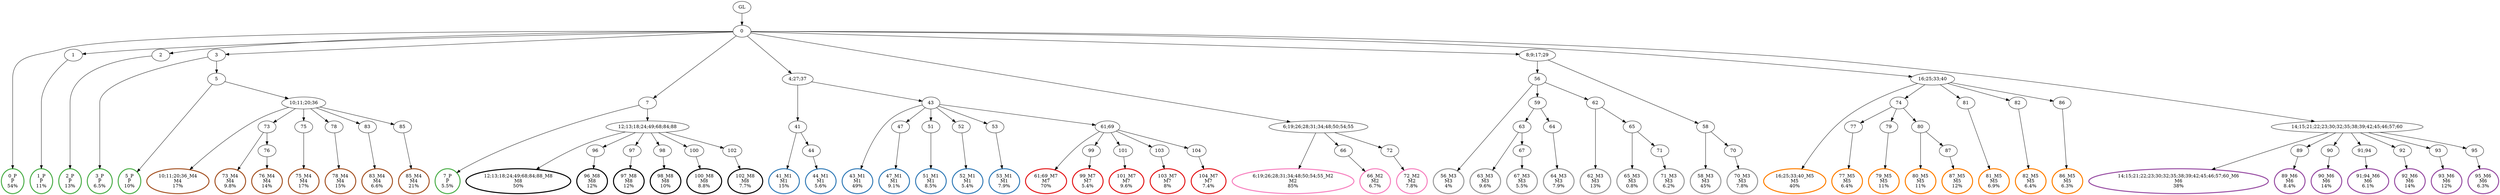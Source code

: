 digraph T {
	{
		rank=same
		118 [penwidth=3,colorscheme=set19,color=3,label="0_P\nP\n54%"]
		116 [penwidth=3,colorscheme=set19,color=3,label="1_P\nP\n11%"]
		114 [penwidth=3,colorscheme=set19,color=3,label="2_P\nP\n13%"]
		112 [penwidth=3,colorscheme=set19,color=3,label="3_P\nP\n6.5%"]
		110 [penwidth=3,colorscheme=set19,color=3,label="5_P\nP\n10%"]
		108 [penwidth=3,colorscheme=set19,color=3,label="7_P\nP\n5.5%"]
		105 [penwidth=3,colorscheme=set19,color=2,label="41_M1\nM1\n15%"]
		103 [penwidth=3,colorscheme=set19,color=2,label="44_M1\nM1\n5.6%"]
		101 [penwidth=3,colorscheme=set19,color=2,label="43_M1\nM1\n49%"]
		99 [penwidth=3,colorscheme=set19,color=2,label="47_M1\nM1\n9.1%"]
		97 [penwidth=3,colorscheme=set19,color=2,label="51_M1\nM1\n8.5%"]
		95 [penwidth=3,colorscheme=set19,color=2,label="52_M1\nM1\n5.4%"]
		93 [penwidth=3,colorscheme=set19,color=2,label="53_M1\nM1\n7.9%"]
		91 [penwidth=3,colorscheme=set19,color=8,label="6;19;26;28;31;34;48;50;54;55_M2\nM2\n85%"]
		89 [penwidth=3,colorscheme=set19,color=8,label="66_M2\nM2\n6.7%"]
		87 [penwidth=3,colorscheme=set19,color=8,label="72_M2\nM2\n7.8%"]
		84 [penwidth=3,colorscheme=set19,color=9,label="56_M3\nM3\n4%"]
		81 [penwidth=3,colorscheme=set19,color=9,label="63_M3\nM3\n9.6%"]
		79 [penwidth=3,colorscheme=set19,color=9,label="67_M3\nM3\n5.5%"]
		77 [penwidth=3,colorscheme=set19,color=9,label="64_M3\nM3\n7.9%"]
		75 [penwidth=3,colorscheme=set19,color=9,label="62_M3\nM3\n13%"]
		73 [penwidth=3,colorscheme=set19,color=9,label="65_M3\nM3\n0.8%"]
		71 [penwidth=3,colorscheme=set19,color=9,label="71_M3\nM3\n6.2%"]
		69 [penwidth=3,colorscheme=set19,color=9,label="58_M3\nM3\n45%"]
		67 [penwidth=3,colorscheme=set19,color=9,label="70_M3\nM3\n7.8%"]
		65 [penwidth=3,colorscheme=set19,color=7,label="10;11;20;36_M4\nM4\n17%"]
		63 [penwidth=3,colorscheme=set19,color=7,label="73_M4\nM4\n9.8%"]
		61 [penwidth=3,colorscheme=set19,color=7,label="76_M4\nM4\n14%"]
		59 [penwidth=3,colorscheme=set19,color=7,label="75_M4\nM4\n17%"]
		57 [penwidth=3,colorscheme=set19,color=7,label="78_M4\nM4\n15%"]
		55 [penwidth=3,colorscheme=set19,color=7,label="83_M4\nM4\n6.6%"]
		53 [penwidth=3,colorscheme=set19,color=7,label="85_M4\nM4\n21%"]
		51 [penwidth=3,colorscheme=set19,color=5,label="16;25;33;40_M5\nM5\n40%"]
		48 [penwidth=3,colorscheme=set19,color=5,label="77_M5\nM5\n6.4%"]
		46 [penwidth=3,colorscheme=set19,color=5,label="79_M5\nM5\n11%"]
		44 [penwidth=3,colorscheme=set19,color=5,label="80_M5\nM5\n11%"]
		42 [penwidth=3,colorscheme=set19,color=5,label="87_M5\nM5\n12%"]
		40 [penwidth=3,colorscheme=set19,color=5,label="81_M5\nM5\n6.9%"]
		38 [penwidth=3,colorscheme=set19,color=5,label="82_M5\nM5\n6.4%"]
		36 [penwidth=3,colorscheme=set19,color=5,label="86_M5\nM5\n6.3%"]
		34 [penwidth=3,colorscheme=set19,color=4,label="14;15;21;22;23;30;32;35;38;39;42;45;46;57;60_M6\nM6\n38%"]
		32 [penwidth=3,colorscheme=set19,color=4,label="89_M6\nM6\n8.4%"]
		30 [penwidth=3,colorscheme=set19,color=4,label="90_M6\nM6\n14%"]
		28 [penwidth=3,colorscheme=set19,color=4,label="91;94_M6\nM6\n6.1%"]
		26 [penwidth=3,colorscheme=set19,color=4,label="92_M6\nM6\n14%"]
		24 [penwidth=3,colorscheme=set19,color=4,label="93_M6\nM6\n12%"]
		22 [penwidth=3,colorscheme=set19,color=4,label="95_M6\nM6\n6.3%"]
		20 [penwidth=3,colorscheme=set19,color=1,label="61;69_M7\nM7\n70%"]
		18 [penwidth=3,colorscheme=set19,color=1,label="99_M7\nM7\n5.4%"]
		16 [penwidth=3,colorscheme=set19,color=1,label="101_M7\nM7\n9.6%"]
		14 [penwidth=3,colorscheme=set19,color=1,label="103_M7\nM7\n8%"]
		12 [penwidth=3,colorscheme=set19,color=1,label="104_M7\nM7\n7.4%"]
		10 [penwidth=3,colorscheme=set19,color=10,label="12;13;18;24;49;68;84;88_M8\nM8\n50%"]
		8 [penwidth=3,colorscheme=set19,color=10,label="96_M8\nM8\n12%"]
		6 [penwidth=3,colorscheme=set19,color=10,label="97_M8\nM8\n12%"]
		4 [penwidth=3,colorscheme=set19,color=10,label="98_M8\nM8\n10%"]
		2 [penwidth=3,colorscheme=set19,color=10,label="100_M8\nM8\n8.8%"]
		0 [penwidth=3,colorscheme=set19,color=10,label="102_M8\nM8\n7.7%"]
	}
	120 [label="GL"]
	119 [label="0"]
	117 [label="1"]
	115 [label="2"]
	113 [label="3"]
	111 [label="5"]
	109 [label="7"]
	107 [label="4;27;37"]
	106 [label="41"]
	104 [label="44"]
	102 [label="43"]
	100 [label="47"]
	98 [label="51"]
	96 [label="52"]
	94 [label="53"]
	92 [label="6;19;26;28;31;34;48;50;54;55"]
	90 [label="66"]
	88 [label="72"]
	86 [label="8;9;17;29"]
	85 [label="56"]
	83 [label="59"]
	82 [label="63"]
	80 [label="67"]
	78 [label="64"]
	76 [label="62"]
	74 [label="65"]
	72 [label="71"]
	70 [label="58"]
	68 [label="70"]
	66 [label="10;11;20;36"]
	64 [label="73"]
	62 [label="76"]
	60 [label="75"]
	58 [label="78"]
	56 [label="83"]
	54 [label="85"]
	52 [label="16;25;33;40"]
	50 [label="74"]
	49 [label="77"]
	47 [label="79"]
	45 [label="80"]
	43 [label="87"]
	41 [label="81"]
	39 [label="82"]
	37 [label="86"]
	35 [label="14;15;21;22;23;30;32;35;38;39;42;45;46;57;60"]
	33 [label="89"]
	31 [label="90"]
	29 [label="91;94"]
	27 [label="92"]
	25 [label="93"]
	23 [label="95"]
	21 [label="61;69"]
	19 [label="99"]
	17 [label="101"]
	15 [label="103"]
	13 [label="104"]
	11 [label="12;13;18;24;49;68;84;88"]
	9 [label="96"]
	7 [label="97"]
	5 [label="98"]
	3 [label="100"]
	1 [label="102"]
	120 -> 119
	119 -> 118
	119 -> 117
	119 -> 115
	119 -> 113
	119 -> 109
	119 -> 107
	119 -> 92
	119 -> 86
	119 -> 52
	119 -> 35
	117 -> 116
	115 -> 114
	113 -> 112
	113 -> 111
	111 -> 110
	111 -> 66
	109 -> 108
	109 -> 11
	107 -> 106
	107 -> 102
	106 -> 105
	106 -> 104
	104 -> 103
	102 -> 101
	102 -> 100
	102 -> 98
	102 -> 96
	102 -> 94
	102 -> 21
	100 -> 99
	98 -> 97
	96 -> 95
	94 -> 93
	92 -> 91
	92 -> 90
	92 -> 88
	90 -> 89
	88 -> 87
	86 -> 85
	86 -> 70
	85 -> 84
	85 -> 83
	85 -> 76
	83 -> 82
	83 -> 78
	82 -> 81
	82 -> 80
	80 -> 79
	78 -> 77
	76 -> 75
	76 -> 74
	74 -> 73
	74 -> 72
	72 -> 71
	70 -> 69
	70 -> 68
	68 -> 67
	66 -> 65
	66 -> 64
	66 -> 60
	66 -> 58
	66 -> 56
	66 -> 54
	64 -> 63
	64 -> 62
	62 -> 61
	60 -> 59
	58 -> 57
	56 -> 55
	54 -> 53
	52 -> 51
	52 -> 50
	52 -> 41
	52 -> 39
	52 -> 37
	50 -> 49
	50 -> 47
	50 -> 45
	49 -> 48
	47 -> 46
	45 -> 44
	45 -> 43
	43 -> 42
	41 -> 40
	39 -> 38
	37 -> 36
	35 -> 34
	35 -> 33
	35 -> 31
	35 -> 29
	35 -> 27
	35 -> 25
	35 -> 23
	33 -> 32
	31 -> 30
	29 -> 28
	27 -> 26
	25 -> 24
	23 -> 22
	21 -> 20
	21 -> 19
	21 -> 17
	21 -> 15
	21 -> 13
	19 -> 18
	17 -> 16
	15 -> 14
	13 -> 12
	11 -> 10
	11 -> 9
	11 -> 7
	11 -> 5
	11 -> 3
	11 -> 1
	9 -> 8
	7 -> 6
	5 -> 4
	3 -> 2
	1 -> 0
}
